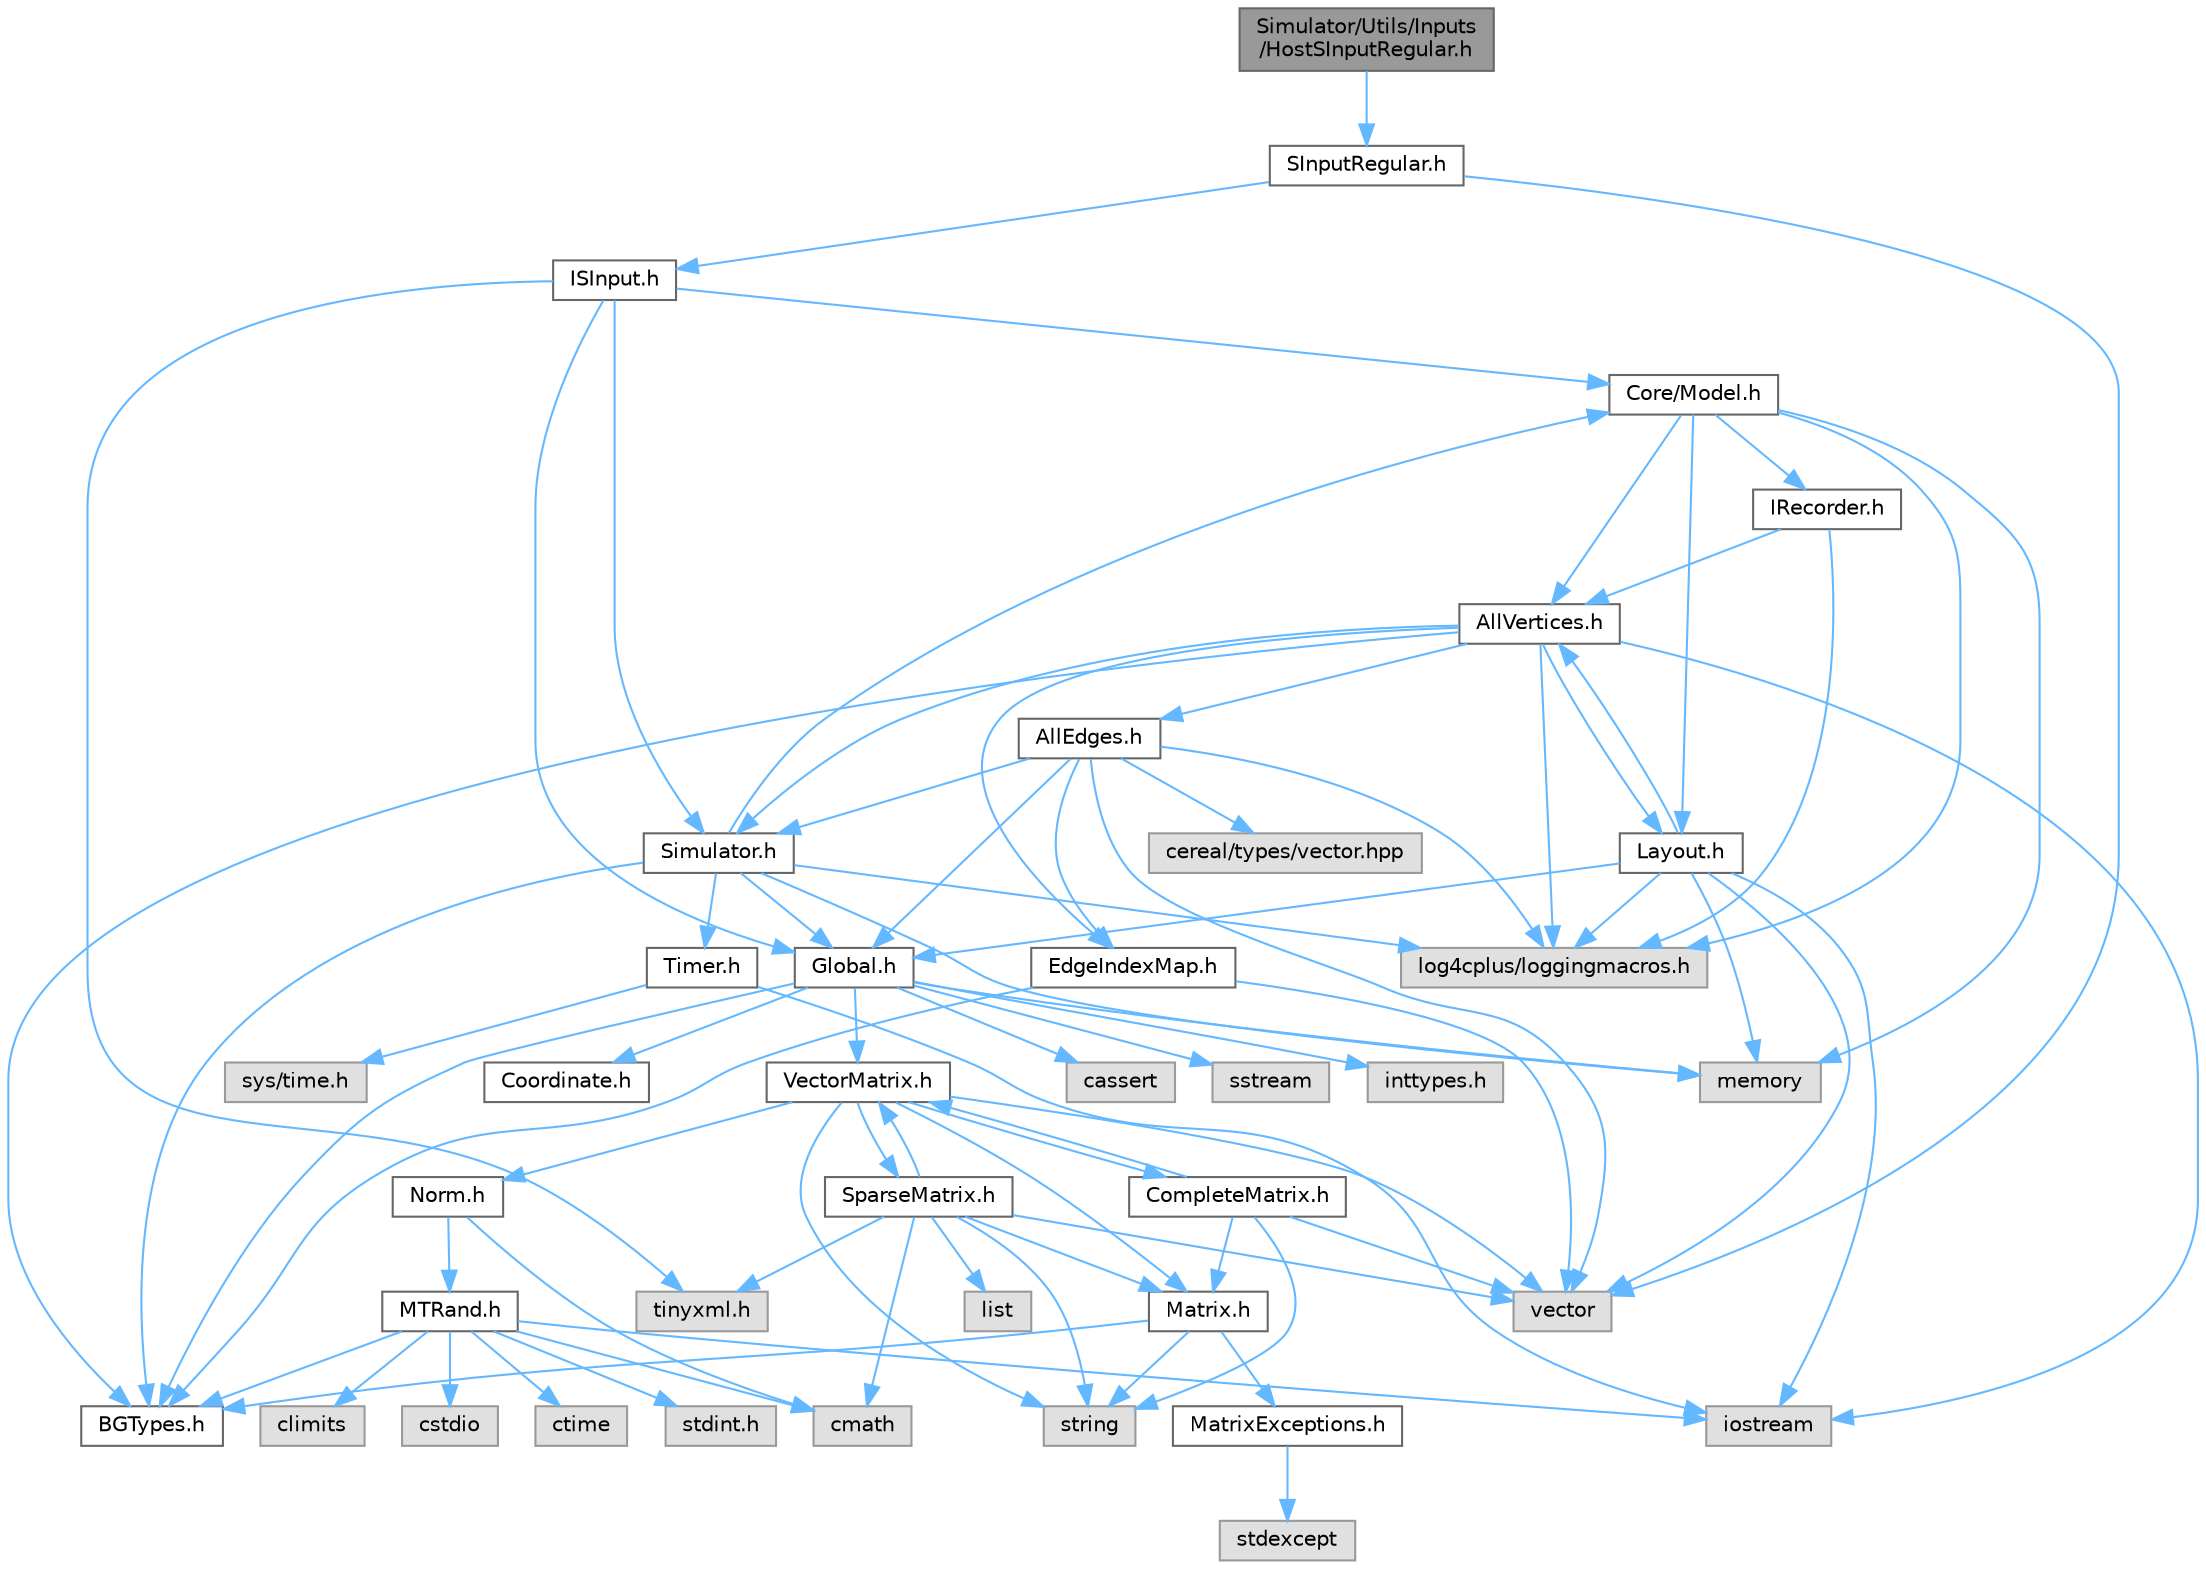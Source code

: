 digraph "Simulator/Utils/Inputs/HostSInputRegular.h"
{
 // LATEX_PDF_SIZE
  bgcolor="transparent";
  edge [fontname=Helvetica,fontsize=10,labelfontname=Helvetica,labelfontsize=10];
  node [fontname=Helvetica,fontsize=10,shape=box,height=0.2,width=0.4];
  Node1 [id="Node000001",label="Simulator/Utils/Inputs\l/HostSInputRegular.h",height=0.2,width=0.4,color="gray40", fillcolor="grey60", style="filled", fontcolor="black",tooltip="A class that performs stimulus input (implementation Regular)."];
  Node1 -> Node2 [id="edge1_Node000001_Node000002",color="steelblue1",style="solid",tooltip=" "];
  Node2 [id="Node000002",label="SInputRegular.h",height=0.2,width=0.4,color="grey40", fillcolor="white", style="filled",URL="$_s_input_regular_8h.html",tooltip="A class that performs stimulus input (implementation Regular)."];
  Node2 -> Node3 [id="edge2_Node000002_Node000003",color="steelblue1",style="solid",tooltip=" "];
  Node3 [id="Node000003",label="ISInput.h",height=0.2,width=0.4,color="grey40", fillcolor="white", style="filled",URL="$_i_s_input_8h.html",tooltip="An interface for stimulus input classes."];
  Node3 -> Node4 [id="edge3_Node000003_Node000004",color="steelblue1",style="solid",tooltip=" "];
  Node4 [id="Node000004",label="Core/Model.h",height=0.2,width=0.4,color="grey40", fillcolor="white", style="filled",URL="$_model_8h.html",tooltip="Implementation of Model for graph-based networks."];
  Node4 -> Node5 [id="edge4_Node000004_Node000005",color="steelblue1",style="solid",tooltip=" "];
  Node5 [id="Node000005",label="AllVertices.h",height=0.2,width=0.4,color="grey40", fillcolor="white", style="filled",URL="$_all_vertices_8h.html",tooltip="A container of the base class of all vertex data."];
  Node5 -> Node6 [id="edge5_Node000005_Node000006",color="steelblue1",style="solid",tooltip=" "];
  Node6 [id="Node000006",label="AllEdges.h",height=0.2,width=0.4,color="grey40", fillcolor="white", style="filled",URL="$_all_edges_8h.html",tooltip="An interface and top level implementation for edge classes."];
  Node6 -> Node7 [id="edge6_Node000006_Node000007",color="steelblue1",style="solid",tooltip=" "];
  Node7 [id="Node000007",label="EdgeIndexMap.h",height=0.2,width=0.4,color="grey40", fillcolor="white", style="filled",URL="$_edge_index_map_8h.html",tooltip="A structure maintains outgoing and edges list (forward map)."];
  Node7 -> Node8 [id="edge7_Node000007_Node000008",color="steelblue1",style="solid",tooltip=" "];
  Node8 [id="Node000008",label="BGTypes.h",height=0.2,width=0.4,color="grey40", fillcolor="white", style="filled",URL="$_b_g_types_8h.html",tooltip="Used to define uniform data type sizes based for all operating systems. Also used to test the speed o..."];
  Node7 -> Node9 [id="edge8_Node000007_Node000009",color="steelblue1",style="solid",tooltip=" "];
  Node9 [id="Node000009",label="vector",height=0.2,width=0.4,color="grey60", fillcolor="#E0E0E0", style="filled",tooltip=" "];
  Node6 -> Node10 [id="edge9_Node000006_Node000010",color="steelblue1",style="solid",tooltip=" "];
  Node10 [id="Node000010",label="Global.h",height=0.2,width=0.4,color="grey40", fillcolor="white", style="filled",URL="$_global_8h.html",tooltip="Globally available functions/variables and default parameter values."];
  Node10 -> Node11 [id="edge10_Node000010_Node000011",color="steelblue1",style="solid",tooltip=" "];
  Node11 [id="Node000011",label="cassert",height=0.2,width=0.4,color="grey60", fillcolor="#E0E0E0", style="filled",tooltip=" "];
  Node10 -> Node12 [id="edge11_Node000010_Node000012",color="steelblue1",style="solid",tooltip=" "];
  Node12 [id="Node000012",label="memory",height=0.2,width=0.4,color="grey60", fillcolor="#E0E0E0", style="filled",tooltip=" "];
  Node10 -> Node13 [id="edge12_Node000010_Node000013",color="steelblue1",style="solid",tooltip=" "];
  Node13 [id="Node000013",label="sstream",height=0.2,width=0.4,color="grey60", fillcolor="#E0E0E0", style="filled",tooltip=" "];
  Node10 -> Node14 [id="edge13_Node000010_Node000014",color="steelblue1",style="solid",tooltip=" "];
  Node14 [id="Node000014",label="inttypes.h",height=0.2,width=0.4,color="grey60", fillcolor="#E0E0E0", style="filled",tooltip=" "];
  Node10 -> Node8 [id="edge14_Node000010_Node000008",color="steelblue1",style="solid",tooltip=" "];
  Node10 -> Node15 [id="edge15_Node000010_Node000015",color="steelblue1",style="solid",tooltip=" "];
  Node15 [id="Node000015",label="Coordinate.h",height=0.2,width=0.4,color="grey40", fillcolor="white", style="filled",URL="$_coordinate_8h.html",tooltip="A container for 2-dimensional coordinates."];
  Node10 -> Node16 [id="edge16_Node000010_Node000016",color="steelblue1",style="solid",tooltip=" "];
  Node16 [id="Node000016",label="VectorMatrix.h",height=0.2,width=0.4,color="grey40", fillcolor="white", style="filled",URL="$_vector_matrix_8h.html",tooltip="An efficient implementation of a dynamically-allocated 1D array."];
  Node16 -> Node17 [id="edge17_Node000016_Node000017",color="steelblue1",style="solid",tooltip=" "];
  Node17 [id="Node000017",label="CompleteMatrix.h",height=0.2,width=0.4,color="grey40", fillcolor="white", style="filled",URL="$_complete_matrix_8h.html",tooltip="An efficient implementation of a dynamically-allocated 2D array."];
  Node17 -> Node18 [id="edge18_Node000017_Node000018",color="steelblue1",style="solid",tooltip=" "];
  Node18 [id="Node000018",label="Matrix.h",height=0.2,width=0.4,color="grey40", fillcolor="white", style="filled",URL="$_matrix_8h.html",tooltip="Abstract base class for Matrices."];
  Node18 -> Node8 [id="edge19_Node000018_Node000008",color="steelblue1",style="solid",tooltip=" "];
  Node18 -> Node19 [id="edge20_Node000018_Node000019",color="steelblue1",style="solid",tooltip=" "];
  Node19 [id="Node000019",label="MatrixExceptions.h",height=0.2,width=0.4,color="grey40", fillcolor="white", style="filled",URL="$_matrix_exceptions_8h.html",tooltip="Exception class hierarchy for Matrix classes."];
  Node19 -> Node20 [id="edge21_Node000019_Node000020",color="steelblue1",style="solid",tooltip=" "];
  Node20 [id="Node000020",label="stdexcept",height=0.2,width=0.4,color="grey60", fillcolor="#E0E0E0", style="filled",tooltip=" "];
  Node18 -> Node21 [id="edge22_Node000018_Node000021",color="steelblue1",style="solid",tooltip=" "];
  Node21 [id="Node000021",label="string",height=0.2,width=0.4,color="grey60", fillcolor="#E0E0E0", style="filled",tooltip=" "];
  Node17 -> Node16 [id="edge23_Node000017_Node000016",color="steelblue1",style="solid",tooltip=" "];
  Node17 -> Node21 [id="edge24_Node000017_Node000021",color="steelblue1",style="solid",tooltip=" "];
  Node17 -> Node9 [id="edge25_Node000017_Node000009",color="steelblue1",style="solid",tooltip=" "];
  Node16 -> Node18 [id="edge26_Node000016_Node000018",color="steelblue1",style="solid",tooltip=" "];
  Node16 -> Node22 [id="edge27_Node000016_Node000022",color="steelblue1",style="solid",tooltip=" "];
  Node22 [id="Node000022",label="Norm.h",height=0.2,width=0.4,color="grey40", fillcolor="white", style="filled",URL="$_norm_8h.html",tooltip="Normally distributed random numbers."];
  Node22 -> Node23 [id="edge28_Node000022_Node000023",color="steelblue1",style="solid",tooltip=" "];
  Node23 [id="Node000023",label="MTRand.h",height=0.2,width=0.4,color="grey40", fillcolor="white", style="filled",URL="$_m_t_rand_8h.html",tooltip="Mersenne Twister logic from Nvidia."];
  Node23 -> Node8 [id="edge29_Node000023_Node000008",color="steelblue1",style="solid",tooltip=" "];
  Node23 -> Node24 [id="edge30_Node000023_Node000024",color="steelblue1",style="solid",tooltip=" "];
  Node24 [id="Node000024",label="climits",height=0.2,width=0.4,color="grey60", fillcolor="#E0E0E0", style="filled",tooltip=" "];
  Node23 -> Node25 [id="edge31_Node000023_Node000025",color="steelblue1",style="solid",tooltip=" "];
  Node25 [id="Node000025",label="cmath",height=0.2,width=0.4,color="grey60", fillcolor="#E0E0E0", style="filled",tooltip=" "];
  Node23 -> Node26 [id="edge32_Node000023_Node000026",color="steelblue1",style="solid",tooltip=" "];
  Node26 [id="Node000026",label="cstdio",height=0.2,width=0.4,color="grey60", fillcolor="#E0E0E0", style="filled",tooltip=" "];
  Node23 -> Node27 [id="edge33_Node000023_Node000027",color="steelblue1",style="solid",tooltip=" "];
  Node27 [id="Node000027",label="ctime",height=0.2,width=0.4,color="grey60", fillcolor="#E0E0E0", style="filled",tooltip=" "];
  Node23 -> Node28 [id="edge34_Node000023_Node000028",color="steelblue1",style="solid",tooltip=" "];
  Node28 [id="Node000028",label="iostream",height=0.2,width=0.4,color="grey60", fillcolor="#E0E0E0", style="filled",tooltip=" "];
  Node23 -> Node29 [id="edge35_Node000023_Node000029",color="steelblue1",style="solid",tooltip=" "];
  Node29 [id="Node000029",label="stdint.h",height=0.2,width=0.4,color="grey60", fillcolor="#E0E0E0", style="filled",tooltip=" "];
  Node22 -> Node25 [id="edge36_Node000022_Node000025",color="steelblue1",style="solid",tooltip=" "];
  Node16 -> Node30 [id="edge37_Node000016_Node000030",color="steelblue1",style="solid",tooltip=" "];
  Node30 [id="Node000030",label="SparseMatrix.h",height=0.2,width=0.4,color="grey40", fillcolor="white", style="filled",URL="$_sparse_matrix_8h.html",tooltip="An efficient implementation of a dynamically-allocated 2D sparse array."];
  Node30 -> Node18 [id="edge38_Node000030_Node000018",color="steelblue1",style="solid",tooltip=" "];
  Node30 -> Node16 [id="edge39_Node000030_Node000016",color="steelblue1",style="solid",tooltip=" "];
  Node30 -> Node31 [id="edge40_Node000030_Node000031",color="steelblue1",style="solid",tooltip=" "];
  Node31 [id="Node000031",label="tinyxml.h",height=0.2,width=0.4,color="grey60", fillcolor="#E0E0E0", style="filled",tooltip=" "];
  Node30 -> Node25 [id="edge41_Node000030_Node000025",color="steelblue1",style="solid",tooltip=" "];
  Node30 -> Node32 [id="edge42_Node000030_Node000032",color="steelblue1",style="solid",tooltip=" "];
  Node32 [id="Node000032",label="list",height=0.2,width=0.4,color="grey60", fillcolor="#E0E0E0", style="filled",tooltip=" "];
  Node30 -> Node21 [id="edge43_Node000030_Node000021",color="steelblue1",style="solid",tooltip=" "];
  Node30 -> Node9 [id="edge44_Node000030_Node000009",color="steelblue1",style="solid",tooltip=" "];
  Node16 -> Node21 [id="edge45_Node000016_Node000021",color="steelblue1",style="solid",tooltip=" "];
  Node16 -> Node9 [id="edge46_Node000016_Node000009",color="steelblue1",style="solid",tooltip=" "];
  Node6 -> Node33 [id="edge47_Node000006_Node000033",color="steelblue1",style="solid",tooltip=" "];
  Node33 [id="Node000033",label="Simulator.h",height=0.2,width=0.4,color="grey40", fillcolor="white", style="filled",URL="$_simulator_8h.html",tooltip="Platform independent base class for the Brain Grid simulator. Simulator is a singleton class (a class..."];
  Node33 -> Node8 [id="edge48_Node000033_Node000008",color="steelblue1",style="solid",tooltip=" "];
  Node33 -> Node4 [id="edge49_Node000033_Node000004",color="steelblue1",style="solid",tooltip=" "];
  Node33 -> Node10 [id="edge50_Node000033_Node000010",color="steelblue1",style="solid",tooltip=" "];
  Node33 -> Node34 [id="edge51_Node000033_Node000034",color="steelblue1",style="solid",tooltip=" "];
  Node34 [id="Node000034",label="log4cplus/loggingmacros.h",height=0.2,width=0.4,color="grey60", fillcolor="#E0E0E0", style="filled",tooltip=" "];
  Node33 -> Node12 [id="edge52_Node000033_Node000012",color="steelblue1",style="solid",tooltip=" "];
  Node33 -> Node35 [id="edge53_Node000033_Node000035",color="steelblue1",style="solid",tooltip=" "];
  Node35 [id="Node000035",label="Timer.h",height=0.2,width=0.4,color="grey40", fillcolor="white", style="filled",URL="$_timer_8h.html",tooltip="Timer class, from CSS432."];
  Node35 -> Node28 [id="edge54_Node000035_Node000028",color="steelblue1",style="solid",tooltip=" "];
  Node35 -> Node36 [id="edge55_Node000035_Node000036",color="steelblue1",style="solid",tooltip=" "];
  Node36 [id="Node000036",label="sys/time.h",height=0.2,width=0.4,color="grey60", fillcolor="#E0E0E0", style="filled",tooltip=" "];
  Node6 -> Node37 [id="edge56_Node000006_Node000037",color="steelblue1",style="solid",tooltip=" "];
  Node37 [id="Node000037",label="cereal/types/vector.hpp",height=0.2,width=0.4,color="grey60", fillcolor="#E0E0E0", style="filled",tooltip=" "];
  Node6 -> Node34 [id="edge57_Node000006_Node000034",color="steelblue1",style="solid",tooltip=" "];
  Node6 -> Node9 [id="edge58_Node000006_Node000009",color="steelblue1",style="solid",tooltip=" "];
  Node5 -> Node8 [id="edge59_Node000005_Node000008",color="steelblue1",style="solid",tooltip=" "];
  Node5 -> Node7 [id="edge60_Node000005_Node000007",color="steelblue1",style="solid",tooltip=" "];
  Node5 -> Node38 [id="edge61_Node000005_Node000038",color="steelblue1",style="solid",tooltip=" "];
  Node38 [id="Node000038",label="Layout.h",height=0.2,width=0.4,color="grey40", fillcolor="white", style="filled",URL="$_layout_8h.html",tooltip="The Layout class defines the layout of neurons in neural networks."];
  Node38 -> Node5 [id="edge62_Node000038_Node000005",color="steelblue1",style="solid",tooltip=" "];
  Node38 -> Node10 [id="edge63_Node000038_Node000010",color="steelblue1",style="solid",tooltip=" "];
  Node38 -> Node28 [id="edge64_Node000038_Node000028",color="steelblue1",style="solid",tooltip=" "];
  Node38 -> Node34 [id="edge65_Node000038_Node000034",color="steelblue1",style="solid",tooltip=" "];
  Node38 -> Node12 [id="edge66_Node000038_Node000012",color="steelblue1",style="solid",tooltip=" "];
  Node38 -> Node9 [id="edge67_Node000038_Node000009",color="steelblue1",style="solid",tooltip=" "];
  Node5 -> Node33 [id="edge68_Node000005_Node000033",color="steelblue1",style="solid",tooltip=" "];
  Node5 -> Node28 [id="edge69_Node000005_Node000028",color="steelblue1",style="solid",tooltip=" "];
  Node5 -> Node34 [id="edge70_Node000005_Node000034",color="steelblue1",style="solid",tooltip=" "];
  Node4 -> Node39 [id="edge71_Node000004_Node000039",color="steelblue1",style="solid",tooltip=" "];
  Node39 [id="Node000039",label="IRecorder.h",height=0.2,width=0.4,color="grey40", fillcolor="white", style="filled",URL="$_i_recorder_8h.html",tooltip="An interface for recording spikes history."];
  Node39 -> Node5 [id="edge72_Node000039_Node000005",color="steelblue1",style="solid",tooltip=" "];
  Node39 -> Node34 [id="edge73_Node000039_Node000034",color="steelblue1",style="solid",tooltip=" "];
  Node4 -> Node38 [id="edge74_Node000004_Node000038",color="steelblue1",style="solid",tooltip=" "];
  Node4 -> Node34 [id="edge75_Node000004_Node000034",color="steelblue1",style="solid",tooltip=" "];
  Node4 -> Node12 [id="edge76_Node000004_Node000012",color="steelblue1",style="solid",tooltip=" "];
  Node3 -> Node10 [id="edge77_Node000003_Node000010",color="steelblue1",style="solid",tooltip=" "];
  Node3 -> Node33 [id="edge78_Node000003_Node000033",color="steelblue1",style="solid",tooltip=" "];
  Node3 -> Node31 [id="edge79_Node000003_Node000031",color="steelblue1",style="solid",tooltip=" "];
  Node2 -> Node9 [id="edge80_Node000002_Node000009",color="steelblue1",style="solid",tooltip=" "];
}
